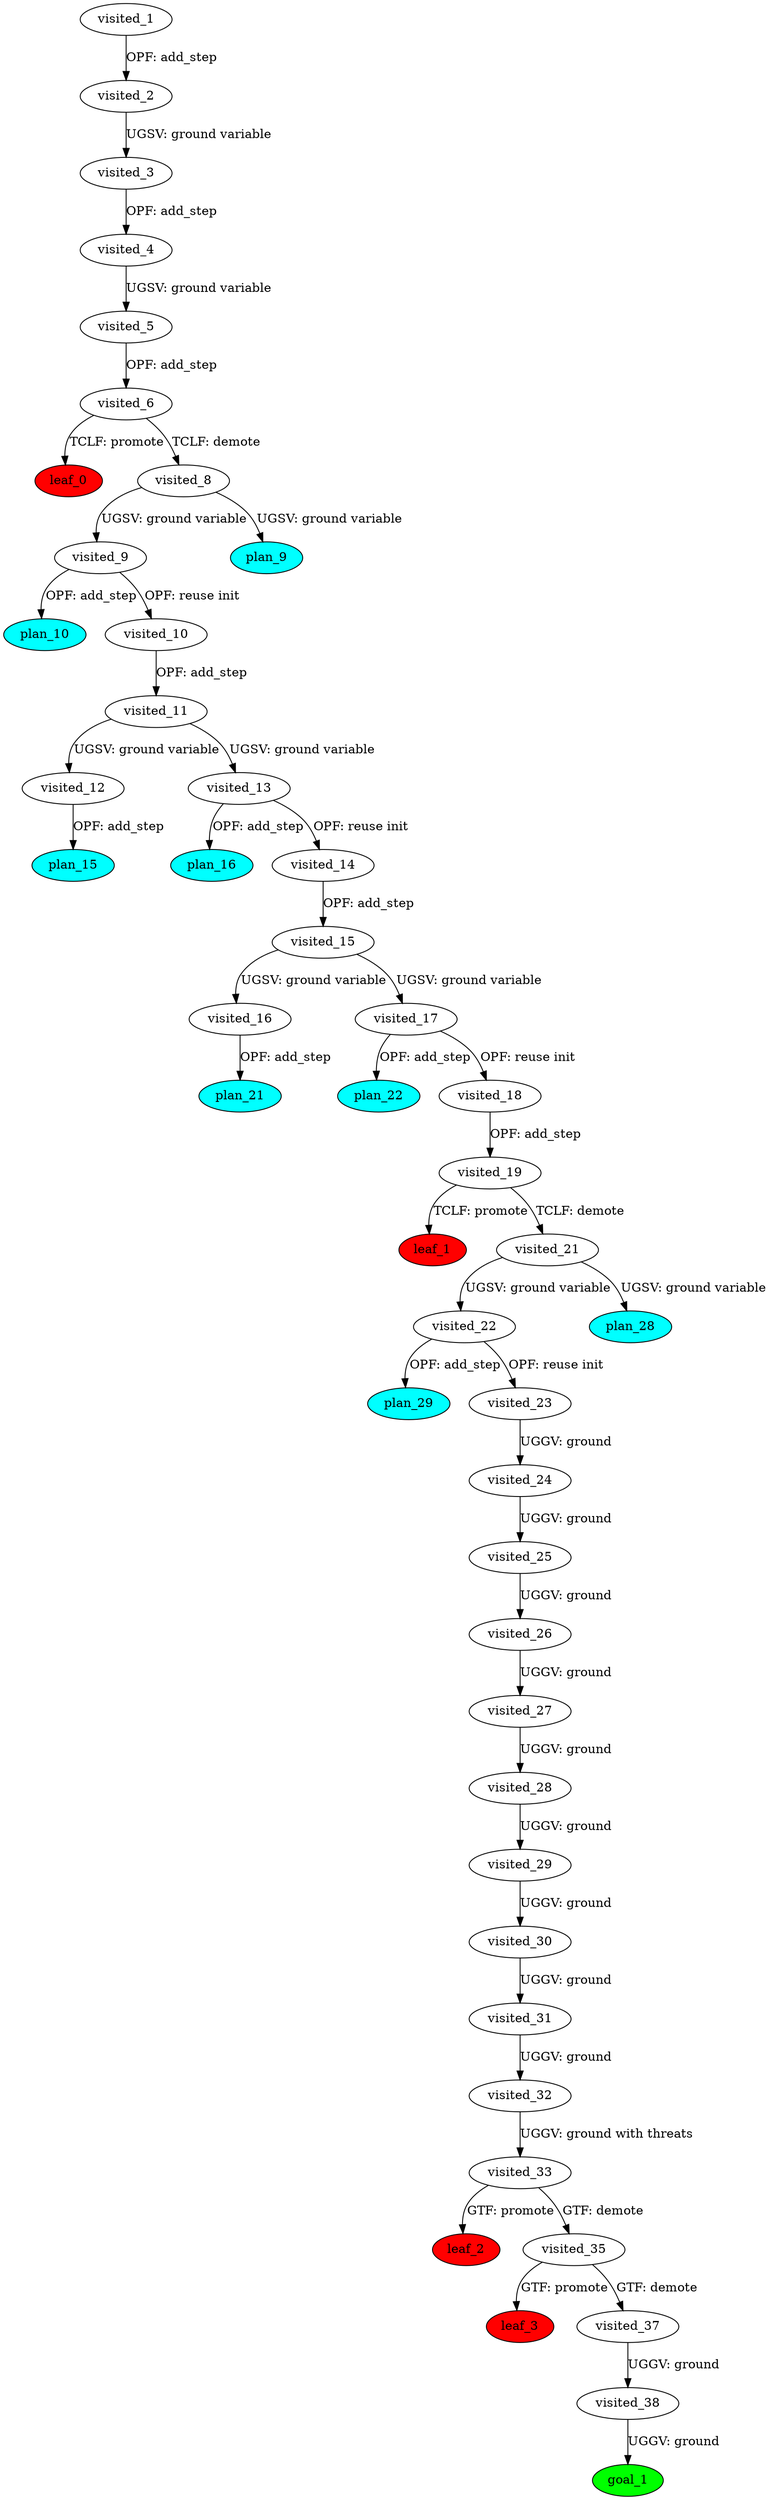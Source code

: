 digraph {
	"01e1af8f-8946-5e5b-26fa-3d5c3678a41a" [label=plan_0 fillcolor=cyan style=filled]
	"01e1af8f-8946-5e5b-26fa-3d5c3678a41a" [label=visited_1 fillcolor=white style=filled]
	"53cdc93f-b84f-e81c-6379-6fa5b84e203d" [label=plan_1 fillcolor=cyan style=filled]
	"01e1af8f-8946-5e5b-26fa-3d5c3678a41a" -> "53cdc93f-b84f-e81c-6379-6fa5b84e203d" [label="OPF: add_step"]
	"53cdc93f-b84f-e81c-6379-6fa5b84e203d" [label=visited_2 fillcolor=white style=filled]
	"28d42725-f611-c0ec-916f-b778ba8f3e6c" [label=plan_2 fillcolor=cyan style=filled]
	"53cdc93f-b84f-e81c-6379-6fa5b84e203d" -> "28d42725-f611-c0ec-916f-b778ba8f3e6c" [label="UGSV: ground variable"]
	"28d42725-f611-c0ec-916f-b778ba8f3e6c" [label=visited_3 fillcolor=white style=filled]
	"371e7782-5e38-8274-0db4-a7fa18e43d85" [label=plan_3 fillcolor=cyan style=filled]
	"28d42725-f611-c0ec-916f-b778ba8f3e6c" -> "371e7782-5e38-8274-0db4-a7fa18e43d85" [label="OPF: add_step"]
	"371e7782-5e38-8274-0db4-a7fa18e43d85" [label=visited_4 fillcolor=white style=filled]
	"160a56e1-1cd2-7c9f-03ac-0d1b2cb15c02" [label=plan_4 fillcolor=cyan style=filled]
	"371e7782-5e38-8274-0db4-a7fa18e43d85" -> "160a56e1-1cd2-7c9f-03ac-0d1b2cb15c02" [label="UGSV: ground variable"]
	"160a56e1-1cd2-7c9f-03ac-0d1b2cb15c02" [label=visited_5 fillcolor=white style=filled]
	"deaaacaa-748a-e89c-3c1c-09a3b98d15a7" [label=plan_5 fillcolor=cyan style=filled]
	"160a56e1-1cd2-7c9f-03ac-0d1b2cb15c02" -> "deaaacaa-748a-e89c-3c1c-09a3b98d15a7" [label="OPF: add_step"]
	"deaaacaa-748a-e89c-3c1c-09a3b98d15a7" [label=visited_6 fillcolor=white style=filled]
	"4814e14e-b5bc-1efc-47e4-02c5e05a2a8a" [label=plan_6 fillcolor=cyan style=filled]
	"deaaacaa-748a-e89c-3c1c-09a3b98d15a7" -> "4814e14e-b5bc-1efc-47e4-02c5e05a2a8a" [label="TCLF: promote"]
	"cd4c01b3-33e4-0ea9-7aaa-f675b807eb46" [label=plan_7 fillcolor=cyan style=filled]
	"deaaacaa-748a-e89c-3c1c-09a3b98d15a7" -> "cd4c01b3-33e4-0ea9-7aaa-f675b807eb46" [label="TCLF: demote"]
	"4814e14e-b5bc-1efc-47e4-02c5e05a2a8a" [label=visited_7 fillcolor=white style=filled]
	"4814e14e-b5bc-1efc-47e4-02c5e05a2a8a" [label=leaf_0 fillcolor=red style=filled]
	"cd4c01b3-33e4-0ea9-7aaa-f675b807eb46" [label=visited_8 fillcolor=white style=filled]
	"459f5497-abd6-8d74-063f-ec11446cc0d6" [label=plan_8 fillcolor=cyan style=filled]
	"cd4c01b3-33e4-0ea9-7aaa-f675b807eb46" -> "459f5497-abd6-8d74-063f-ec11446cc0d6" [label="UGSV: ground variable"]
	"3c1d10be-3025-57f7-df3a-d6e8f6939800" [label=plan_9 fillcolor=cyan style=filled]
	"cd4c01b3-33e4-0ea9-7aaa-f675b807eb46" -> "3c1d10be-3025-57f7-df3a-d6e8f6939800" [label="UGSV: ground variable"]
	"459f5497-abd6-8d74-063f-ec11446cc0d6" [label=visited_9 fillcolor=white style=filled]
	"007fb3cb-cf73-5afa-72af-6a55b08e8dd4" [label=plan_10 fillcolor=cyan style=filled]
	"459f5497-abd6-8d74-063f-ec11446cc0d6" -> "007fb3cb-cf73-5afa-72af-6a55b08e8dd4" [label="OPF: add_step"]
	"254c5028-8a6f-b508-8d0f-e9b5b9e826d0" [label=plan_11 fillcolor=cyan style=filled]
	"459f5497-abd6-8d74-063f-ec11446cc0d6" -> "254c5028-8a6f-b508-8d0f-e9b5b9e826d0" [label="OPF: reuse init"]
	"254c5028-8a6f-b508-8d0f-e9b5b9e826d0" [label=visited_10 fillcolor=white style=filled]
	"58c714f2-a3aa-1839-bc35-bc9a521a21a4" [label=plan_12 fillcolor=cyan style=filled]
	"254c5028-8a6f-b508-8d0f-e9b5b9e826d0" -> "58c714f2-a3aa-1839-bc35-bc9a521a21a4" [label="OPF: add_step"]
	"58c714f2-a3aa-1839-bc35-bc9a521a21a4" [label=visited_11 fillcolor=white style=filled]
	"994a77f9-2522-0779-a004-1dd5fb932692" [label=plan_13 fillcolor=cyan style=filled]
	"58c714f2-a3aa-1839-bc35-bc9a521a21a4" -> "994a77f9-2522-0779-a004-1dd5fb932692" [label="UGSV: ground variable"]
	"d4fecf58-a1f8-75a4-8a4b-455957765dc6" [label=plan_14 fillcolor=cyan style=filled]
	"58c714f2-a3aa-1839-bc35-bc9a521a21a4" -> "d4fecf58-a1f8-75a4-8a4b-455957765dc6" [label="UGSV: ground variable"]
	"994a77f9-2522-0779-a004-1dd5fb932692" [label=visited_12 fillcolor=white style=filled]
	"cc79eeca-d9e1-8c82-28d0-4562beaad00d" [label=plan_15 fillcolor=cyan style=filled]
	"994a77f9-2522-0779-a004-1dd5fb932692" -> "cc79eeca-d9e1-8c82-28d0-4562beaad00d" [label="OPF: add_step"]
	"d4fecf58-a1f8-75a4-8a4b-455957765dc6" [label=visited_13 fillcolor=white style=filled]
	"648e85eb-d1c1-a2db-a82a-113285eb4279" [label=plan_16 fillcolor=cyan style=filled]
	"d4fecf58-a1f8-75a4-8a4b-455957765dc6" -> "648e85eb-d1c1-a2db-a82a-113285eb4279" [label="OPF: add_step"]
	"f398d16e-18b9-f0a2-a364-42e58abe5779" [label=plan_17 fillcolor=cyan style=filled]
	"d4fecf58-a1f8-75a4-8a4b-455957765dc6" -> "f398d16e-18b9-f0a2-a364-42e58abe5779" [label="OPF: reuse init"]
	"f398d16e-18b9-f0a2-a364-42e58abe5779" [label=visited_14 fillcolor=white style=filled]
	"0426fe7b-0604-76dd-30e5-ce91d082b3b4" [label=plan_18 fillcolor=cyan style=filled]
	"f398d16e-18b9-f0a2-a364-42e58abe5779" -> "0426fe7b-0604-76dd-30e5-ce91d082b3b4" [label="OPF: add_step"]
	"0426fe7b-0604-76dd-30e5-ce91d082b3b4" [label=visited_15 fillcolor=white style=filled]
	"c0bf3b37-623d-c905-cc3e-b36ddc75f4cc" [label=plan_19 fillcolor=cyan style=filled]
	"0426fe7b-0604-76dd-30e5-ce91d082b3b4" -> "c0bf3b37-623d-c905-cc3e-b36ddc75f4cc" [label="UGSV: ground variable"]
	"6c362d23-1916-f984-c510-c97a89fd09b5" [label=plan_20 fillcolor=cyan style=filled]
	"0426fe7b-0604-76dd-30e5-ce91d082b3b4" -> "6c362d23-1916-f984-c510-c97a89fd09b5" [label="UGSV: ground variable"]
	"c0bf3b37-623d-c905-cc3e-b36ddc75f4cc" [label=visited_16 fillcolor=white style=filled]
	"e171582b-9ec7-8199-964d-ce39b047824a" [label=plan_21 fillcolor=cyan style=filled]
	"c0bf3b37-623d-c905-cc3e-b36ddc75f4cc" -> "e171582b-9ec7-8199-964d-ce39b047824a" [label="OPF: add_step"]
	"6c362d23-1916-f984-c510-c97a89fd09b5" [label=visited_17 fillcolor=white style=filled]
	"acdcb47b-dcdb-0021-97ea-f79c20ddc8b1" [label=plan_22 fillcolor=cyan style=filled]
	"6c362d23-1916-f984-c510-c97a89fd09b5" -> "acdcb47b-dcdb-0021-97ea-f79c20ddc8b1" [label="OPF: add_step"]
	"63265564-0175-105a-3fc1-428a7c7ab691" [label=plan_23 fillcolor=cyan style=filled]
	"6c362d23-1916-f984-c510-c97a89fd09b5" -> "63265564-0175-105a-3fc1-428a7c7ab691" [label="OPF: reuse init"]
	"63265564-0175-105a-3fc1-428a7c7ab691" [label=visited_18 fillcolor=white style=filled]
	"a7641ff1-ce8a-9e7f-be99-919ec696e772" [label=plan_24 fillcolor=cyan style=filled]
	"63265564-0175-105a-3fc1-428a7c7ab691" -> "a7641ff1-ce8a-9e7f-be99-919ec696e772" [label="OPF: add_step"]
	"a7641ff1-ce8a-9e7f-be99-919ec696e772" [label=visited_19 fillcolor=white style=filled]
	"6fb0c665-4766-229e-0895-df3c7941a6a4" [label=plan_25 fillcolor=cyan style=filled]
	"a7641ff1-ce8a-9e7f-be99-919ec696e772" -> "6fb0c665-4766-229e-0895-df3c7941a6a4" [label="TCLF: promote"]
	"1122e28f-6c18-eb52-b3b9-66e28eaa0112" [label=plan_26 fillcolor=cyan style=filled]
	"a7641ff1-ce8a-9e7f-be99-919ec696e772" -> "1122e28f-6c18-eb52-b3b9-66e28eaa0112" [label="TCLF: demote"]
	"6fb0c665-4766-229e-0895-df3c7941a6a4" [label=visited_20 fillcolor=white style=filled]
	"6fb0c665-4766-229e-0895-df3c7941a6a4" [label=leaf_1 fillcolor=red style=filled]
	"1122e28f-6c18-eb52-b3b9-66e28eaa0112" [label=visited_21 fillcolor=white style=filled]
	"e0b641d0-4345-429c-1655-8df410af54cc" [label=plan_27 fillcolor=cyan style=filled]
	"1122e28f-6c18-eb52-b3b9-66e28eaa0112" -> "e0b641d0-4345-429c-1655-8df410af54cc" [label="UGSV: ground variable"]
	"79810edf-5b8e-76fd-aa29-ee4cf2db83c8" [label=plan_28 fillcolor=cyan style=filled]
	"1122e28f-6c18-eb52-b3b9-66e28eaa0112" -> "79810edf-5b8e-76fd-aa29-ee4cf2db83c8" [label="UGSV: ground variable"]
	"e0b641d0-4345-429c-1655-8df410af54cc" [label=visited_22 fillcolor=white style=filled]
	"3e447305-eb55-920d-81d2-31cb66bd5d42" [label=plan_29 fillcolor=cyan style=filled]
	"e0b641d0-4345-429c-1655-8df410af54cc" -> "3e447305-eb55-920d-81d2-31cb66bd5d42" [label="OPF: add_step"]
	"44113459-aa79-27f8-8649-c4c31cdd5a61" [label=plan_30 fillcolor=cyan style=filled]
	"e0b641d0-4345-429c-1655-8df410af54cc" -> "44113459-aa79-27f8-8649-c4c31cdd5a61" [label="OPF: reuse init"]
	"44113459-aa79-27f8-8649-c4c31cdd5a61" [label=visited_23 fillcolor=white style=filled]
	"4da7f632-0244-7c10-87d0-1cf295e81a39" [label=plan_31 fillcolor=cyan style=filled]
	"44113459-aa79-27f8-8649-c4c31cdd5a61" -> "4da7f632-0244-7c10-87d0-1cf295e81a39" [label="UGGV: ground"]
	"4da7f632-0244-7c10-87d0-1cf295e81a39" [label=visited_24 fillcolor=white style=filled]
	"51ccaa40-2316-7b59-cfbb-f4e3e160e35b" [label=plan_32 fillcolor=cyan style=filled]
	"4da7f632-0244-7c10-87d0-1cf295e81a39" -> "51ccaa40-2316-7b59-cfbb-f4e3e160e35b" [label="UGGV: ground"]
	"51ccaa40-2316-7b59-cfbb-f4e3e160e35b" [label=visited_25 fillcolor=white style=filled]
	"7afac8ce-dc4f-57fe-3e61-8f4bebb511e6" [label=plan_33 fillcolor=cyan style=filled]
	"51ccaa40-2316-7b59-cfbb-f4e3e160e35b" -> "7afac8ce-dc4f-57fe-3e61-8f4bebb511e6" [label="UGGV: ground"]
	"7afac8ce-dc4f-57fe-3e61-8f4bebb511e6" [label=visited_26 fillcolor=white style=filled]
	"a9fe494e-304c-7b39-36ab-eff0cd1d19da" [label=plan_34 fillcolor=cyan style=filled]
	"7afac8ce-dc4f-57fe-3e61-8f4bebb511e6" -> "a9fe494e-304c-7b39-36ab-eff0cd1d19da" [label="UGGV: ground"]
	"a9fe494e-304c-7b39-36ab-eff0cd1d19da" [label=visited_27 fillcolor=white style=filled]
	"36d0bb41-7a8e-55a9-7a70-425b7989d78e" [label=plan_35 fillcolor=cyan style=filled]
	"a9fe494e-304c-7b39-36ab-eff0cd1d19da" -> "36d0bb41-7a8e-55a9-7a70-425b7989d78e" [label="UGGV: ground"]
	"36d0bb41-7a8e-55a9-7a70-425b7989d78e" [label=visited_28 fillcolor=white style=filled]
	"8d938a78-634a-a1a4-2c23-9586195b2525" [label=plan_36 fillcolor=cyan style=filled]
	"36d0bb41-7a8e-55a9-7a70-425b7989d78e" -> "8d938a78-634a-a1a4-2c23-9586195b2525" [label="UGGV: ground"]
	"8d938a78-634a-a1a4-2c23-9586195b2525" [label=visited_29 fillcolor=white style=filled]
	"dbd34a94-8a99-6027-a085-0656a22646f5" [label=plan_37 fillcolor=cyan style=filled]
	"8d938a78-634a-a1a4-2c23-9586195b2525" -> "dbd34a94-8a99-6027-a085-0656a22646f5" [label="UGGV: ground"]
	"dbd34a94-8a99-6027-a085-0656a22646f5" [label=visited_30 fillcolor=white style=filled]
	"aac5e8a3-2567-9f2a-1227-b7accdca6bef" [label=plan_38 fillcolor=cyan style=filled]
	"dbd34a94-8a99-6027-a085-0656a22646f5" -> "aac5e8a3-2567-9f2a-1227-b7accdca6bef" [label="UGGV: ground"]
	"aac5e8a3-2567-9f2a-1227-b7accdca6bef" [label=visited_31 fillcolor=white style=filled]
	"25391b09-8286-b3c8-db9b-c56e2080293c" [label=plan_39 fillcolor=cyan style=filled]
	"aac5e8a3-2567-9f2a-1227-b7accdca6bef" -> "25391b09-8286-b3c8-db9b-c56e2080293c" [label="UGGV: ground"]
	"25391b09-8286-b3c8-db9b-c56e2080293c" [label=visited_32 fillcolor=white style=filled]
	"129543a4-fcc3-bcc7-fd67-eb3e836d2c1f" [label=plan_40 fillcolor=cyan style=filled]
	"25391b09-8286-b3c8-db9b-c56e2080293c" -> "129543a4-fcc3-bcc7-fd67-eb3e836d2c1f" [label="UGGV: ground with threats"]
	"129543a4-fcc3-bcc7-fd67-eb3e836d2c1f" [label=visited_33 fillcolor=white style=filled]
	"a07f3385-3f3f-d62f-2a2b-ec6b90efb126" [label=plan_41 fillcolor=cyan style=filled]
	"129543a4-fcc3-bcc7-fd67-eb3e836d2c1f" -> "a07f3385-3f3f-d62f-2a2b-ec6b90efb126" [label="GTF: promote"]
	"a028dc87-d6fb-3a95-69db-b362c0dfb921" [label=plan_42 fillcolor=cyan style=filled]
	"129543a4-fcc3-bcc7-fd67-eb3e836d2c1f" -> "a028dc87-d6fb-3a95-69db-b362c0dfb921" [label="GTF: demote"]
	"a07f3385-3f3f-d62f-2a2b-ec6b90efb126" [label=visited_34 fillcolor=white style=filled]
	"a07f3385-3f3f-d62f-2a2b-ec6b90efb126" [label=leaf_2 fillcolor=red style=filled]
	"a028dc87-d6fb-3a95-69db-b362c0dfb921" [label=visited_35 fillcolor=white style=filled]
	"d3f63623-39b0-0426-f007-1d3b5c99d8ab" [label=plan_43 fillcolor=cyan style=filled]
	"a028dc87-d6fb-3a95-69db-b362c0dfb921" -> "d3f63623-39b0-0426-f007-1d3b5c99d8ab" [label="GTF: promote"]
	"c09b61e4-0f46-bb11-6809-4564433121ff" [label=plan_44 fillcolor=cyan style=filled]
	"a028dc87-d6fb-3a95-69db-b362c0dfb921" -> "c09b61e4-0f46-bb11-6809-4564433121ff" [label="GTF: demote"]
	"d3f63623-39b0-0426-f007-1d3b5c99d8ab" [label=visited_36 fillcolor=white style=filled]
	"d3f63623-39b0-0426-f007-1d3b5c99d8ab" [label=leaf_3 fillcolor=red style=filled]
	"c09b61e4-0f46-bb11-6809-4564433121ff" [label=visited_37 fillcolor=white style=filled]
	"520b7950-dee4-254b-0afc-13fb6e8f19bc" [label=plan_45 fillcolor=cyan style=filled]
	"c09b61e4-0f46-bb11-6809-4564433121ff" -> "520b7950-dee4-254b-0afc-13fb6e8f19bc" [label="UGGV: ground"]
	"520b7950-dee4-254b-0afc-13fb6e8f19bc" [label=visited_38 fillcolor=white style=filled]
	"314e9b45-0715-11b6-6506-6540c7d77fbb" [label=plan_46 fillcolor=cyan style=filled]
	"520b7950-dee4-254b-0afc-13fb6e8f19bc" -> "314e9b45-0715-11b6-6506-6540c7d77fbb" [label="UGGV: ground"]
	"314e9b45-0715-11b6-6506-6540c7d77fbb" [label=visited_39 fillcolor=white style=filled]
	"314e9b45-0715-11b6-6506-6540c7d77fbb" [label=goal_1 fillcolor=green style=filled]
}

